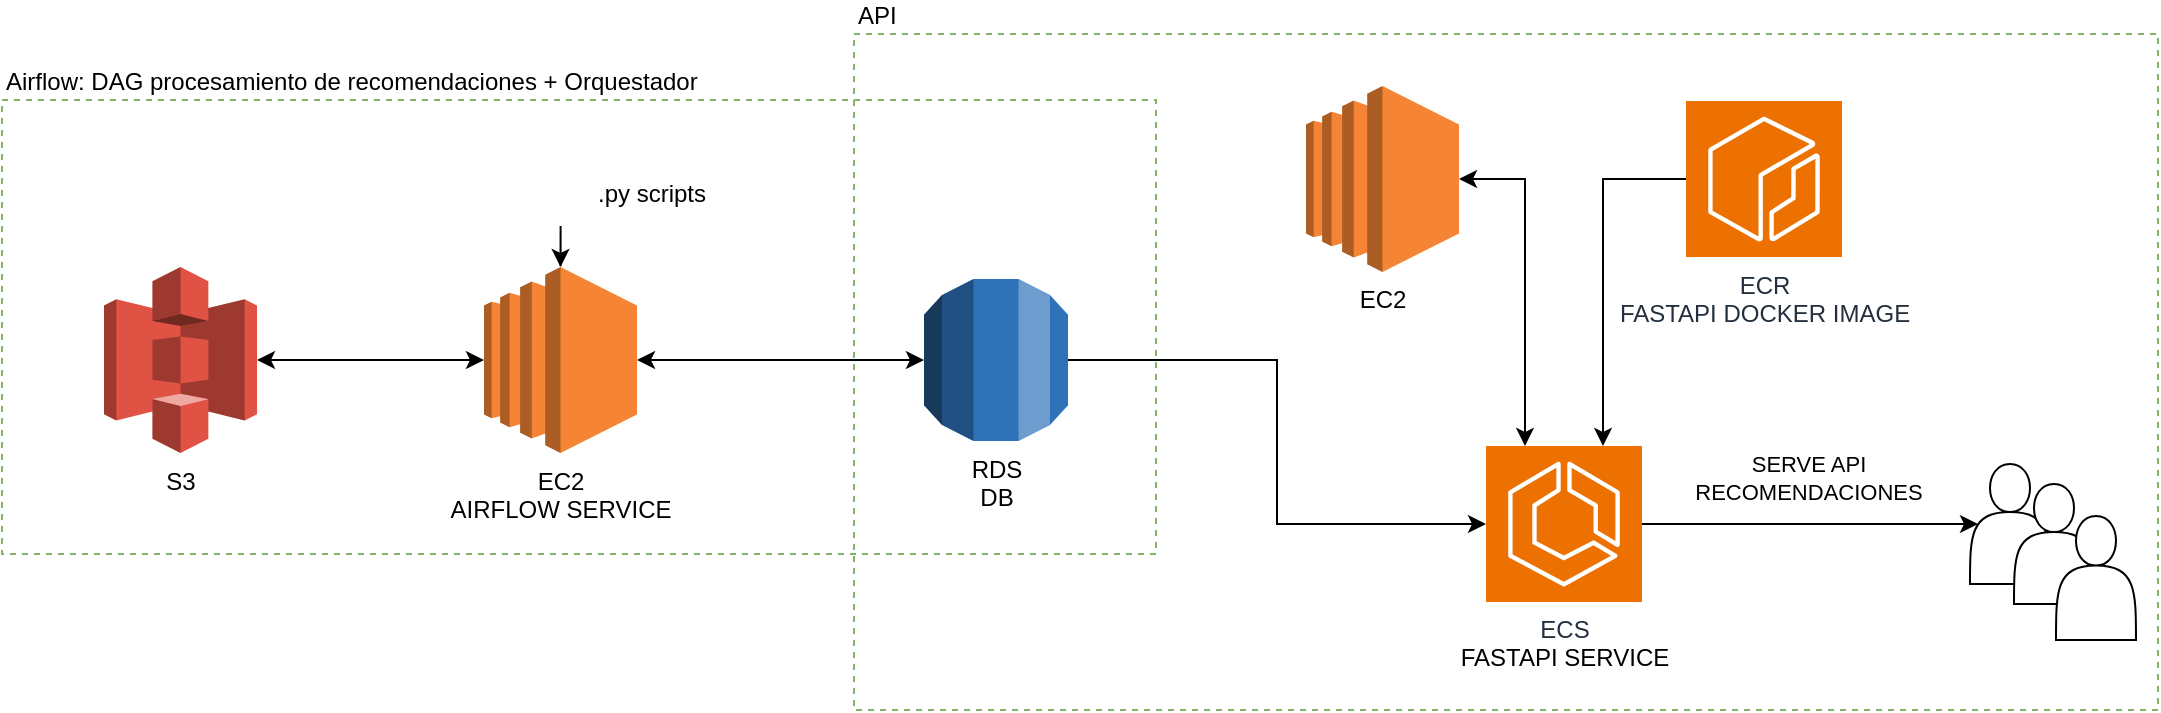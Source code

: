 <mxfile version="24.4.4" type="google">
  <diagram name="Page-1" id="NstQIeL0DvEaPiag2uOp">
    <mxGraphModel grid="0" page="0" gridSize="10" guides="1" tooltips="1" connect="1" arrows="1" fold="1" pageScale="1" pageWidth="827" pageHeight="1169" math="0" shadow="0">
      <root>
        <mxCell id="0" />
        <mxCell id="1" parent="0" />
        <mxCell id="eOV8oYTMhGz68HNmlypS-21" value="Airflow: DAG procesamiento de recomendaciones + Orquestador" style="rounded=0;whiteSpace=wrap;html=1;fillColor=none;dashed=1;strokeColor=#82b366;align=left;verticalAlign=bottom;horizontal=1;labelPosition=center;verticalLabelPosition=top;" vertex="1" parent="1">
          <mxGeometry x="29" y="519" width="577" height="227" as="geometry" />
        </mxCell>
        <mxCell id="eOV8oYTMhGz68HNmlypS-22" value="API" style="rounded=0;whiteSpace=wrap;html=1;fillColor=none;dashed=1;strokeColor=#82b366;align=left;verticalAlign=bottom;horizontal=1;labelPosition=center;verticalLabelPosition=top;" vertex="1" parent="1">
          <mxGeometry x="455" y="486" width="652" height="338" as="geometry" />
        </mxCell>
        <mxCell id="eOV8oYTMhGz68HNmlypS-1" value="S3" style="outlineConnect=0;dashed=0;verticalLabelPosition=bottom;verticalAlign=top;align=center;html=1;shape=mxgraph.aws3.s3;fillColor=#E05243;gradientColor=none;" vertex="1" parent="1">
          <mxGeometry x="80" y="602.5" width="76.5" height="93" as="geometry" />
        </mxCell>
        <mxCell id="eOV8oYTMhGz68HNmlypS-2" value="EC2&lt;div&gt;AIRFLOW SERVICE&lt;/div&gt;" style="outlineConnect=0;dashed=0;verticalLabelPosition=bottom;verticalAlign=top;align=center;html=1;shape=mxgraph.aws3.ec2;fillColor=#F58534;gradientColor=none;" vertex="1" parent="1">
          <mxGeometry x="270" y="602.5" width="76.5" height="93" as="geometry" />
        </mxCell>
        <mxCell id="eOV8oYTMhGz68HNmlypS-3" value="RDS&lt;div&gt;DB&lt;/div&gt;" style="outlineConnect=0;dashed=0;verticalLabelPosition=bottom;verticalAlign=top;align=center;html=1;shape=mxgraph.aws3.rds;fillColor=#2E73B8;gradientColor=none;" vertex="1" parent="1">
          <mxGeometry x="490" y="608.5" width="72" height="81" as="geometry" />
        </mxCell>
        <mxCell id="eOV8oYTMhGz68HNmlypS-15" style="edgeStyle=orthogonalEdgeStyle;rounded=0;orthogonalLoop=1;jettySize=auto;html=1;entryX=0.1;entryY=0.5;entryDx=0;entryDy=0;entryPerimeter=0;" edge="1" parent="1" source="eOV8oYTMhGz68HNmlypS-4" target="eOV8oYTMhGz68HNmlypS-10">
          <mxGeometry relative="1" as="geometry">
            <mxPoint x="971" y="649" as="targetPoint" />
          </mxGeometry>
        </mxCell>
        <mxCell id="eOV8oYTMhGz68HNmlypS-16" value="SERVE API&lt;div&gt;RECOMENDACIONES&lt;/div&gt;" style="edgeLabel;html=1;align=center;verticalAlign=middle;resizable=0;points=[];" connectable="0" vertex="1" parent="eOV8oYTMhGz68HNmlypS-15">
          <mxGeometry x="-0.069" y="2" relative="1" as="geometry">
            <mxPoint x="5" y="-21" as="offset" />
          </mxGeometry>
        </mxCell>
        <mxCell id="eOV8oYTMhGz68HNmlypS-4" value="ECS&lt;div&gt;&lt;span style=&quot;color: rgb(0, 0, 0);&quot;&gt;FASTAPI SERVICE&lt;/span&gt;&lt;br&gt;&lt;/div&gt;" style="sketch=0;points=[[0,0,0],[0.25,0,0],[0.5,0,0],[0.75,0,0],[1,0,0],[0,1,0],[0.25,1,0],[0.5,1,0],[0.75,1,0],[1,1,0],[0,0.25,0],[0,0.5,0],[0,0.75,0],[1,0.25,0],[1,0.5,0],[1,0.75,0]];outlineConnect=0;fontColor=#232F3E;fillColor=#ED7100;strokeColor=#ffffff;dashed=0;verticalLabelPosition=bottom;verticalAlign=top;align=center;html=1;fontSize=12;fontStyle=0;aspect=fixed;shape=mxgraph.aws4.resourceIcon;resIcon=mxgraph.aws4.ecs;" vertex="1" parent="1">
          <mxGeometry x="771" y="692" width="78" height="78" as="geometry" />
        </mxCell>
        <mxCell id="eOV8oYTMhGz68HNmlypS-5" value="ECR&lt;div&gt;FASTAPI DOCKER IMAGE&lt;/div&gt;" style="sketch=0;points=[[0,0,0],[0.25,0,0],[0.5,0,0],[0.75,0,0],[1,0,0],[0,1,0],[0.25,1,0],[0.5,1,0],[0.75,1,0],[1,1,0],[0,0.25,0],[0,0.5,0],[0,0.75,0],[1,0.25,0],[1,0.5,0],[1,0.75,0]];outlineConnect=0;fontColor=#232F3E;fillColor=#ED7100;strokeColor=#ffffff;dashed=0;verticalLabelPosition=bottom;verticalAlign=top;align=center;html=1;fontSize=12;fontStyle=0;aspect=fixed;shape=mxgraph.aws4.resourceIcon;resIcon=mxgraph.aws4.ecr;" vertex="1" parent="1">
          <mxGeometry x="871" y="519.5" width="78" height="78" as="geometry" />
        </mxCell>
        <mxCell id="eOV8oYTMhGz68HNmlypS-6" value="EC2" style="outlineConnect=0;dashed=0;verticalLabelPosition=bottom;verticalAlign=top;align=center;html=1;shape=mxgraph.aws3.ec2;fillColor=#F58534;gradientColor=none;" vertex="1" parent="1">
          <mxGeometry x="681" y="512" width="76.5" height="93" as="geometry" />
        </mxCell>
        <mxCell id="eOV8oYTMhGz68HNmlypS-7" style="edgeStyle=orthogonalEdgeStyle;rounded=0;orthogonalLoop=1;jettySize=auto;html=1;entryX=0.25;entryY=0;entryDx=0;entryDy=0;entryPerimeter=0;startArrow=classic;startFill=1;" edge="1" parent="1" source="eOV8oYTMhGz68HNmlypS-6" target="eOV8oYTMhGz68HNmlypS-4">
          <mxGeometry relative="1" as="geometry">
            <mxPoint x="810" y="610" as="targetPoint" />
          </mxGeometry>
        </mxCell>
        <mxCell id="eOV8oYTMhGz68HNmlypS-8" style="edgeStyle=orthogonalEdgeStyle;rounded=0;orthogonalLoop=1;jettySize=auto;html=1;entryX=0.75;entryY=0;entryDx=0;entryDy=0;entryPerimeter=0;" edge="1" parent="1" source="eOV8oYTMhGz68HNmlypS-5" target="eOV8oYTMhGz68HNmlypS-4">
          <mxGeometry relative="1" as="geometry" />
        </mxCell>
        <mxCell id="eOV8oYTMhGz68HNmlypS-13" value="" style="group" connectable="0" vertex="1" parent="1">
          <mxGeometry x="1013" y="701" width="80" height="88" as="geometry" />
        </mxCell>
        <mxCell id="eOV8oYTMhGz68HNmlypS-10" value="" style="shape=actor;whiteSpace=wrap;html=1;" vertex="1" parent="eOV8oYTMhGz68HNmlypS-13">
          <mxGeometry width="40" height="60" as="geometry" />
        </mxCell>
        <mxCell id="eOV8oYTMhGz68HNmlypS-11" value="" style="shape=actor;whiteSpace=wrap;html=1;" vertex="1" parent="eOV8oYTMhGz68HNmlypS-13">
          <mxGeometry x="22" y="10" width="40" height="60" as="geometry" />
        </mxCell>
        <mxCell id="eOV8oYTMhGz68HNmlypS-12" value="" style="shape=actor;whiteSpace=wrap;html=1;" vertex="1" parent="eOV8oYTMhGz68HNmlypS-13">
          <mxGeometry x="43" y="26" width="40" height="62" as="geometry" />
        </mxCell>
        <mxCell id="eOV8oYTMhGz68HNmlypS-18" style="edgeStyle=orthogonalEdgeStyle;rounded=0;orthogonalLoop=1;jettySize=auto;html=1;entryX=1;entryY=0.5;entryDx=0;entryDy=0;entryPerimeter=0;startArrow=classic;startFill=1;" edge="1" parent="1" source="eOV8oYTMhGz68HNmlypS-2" target="eOV8oYTMhGz68HNmlypS-1">
          <mxGeometry relative="1" as="geometry" />
        </mxCell>
        <mxCell id="eOV8oYTMhGz68HNmlypS-19" style="edgeStyle=orthogonalEdgeStyle;rounded=0;orthogonalLoop=1;jettySize=auto;html=1;entryX=0;entryY=0.5;entryDx=0;entryDy=0;entryPerimeter=0;startArrow=classic;startFill=1;" edge="1" parent="1" source="eOV8oYTMhGz68HNmlypS-2" target="eOV8oYTMhGz68HNmlypS-3">
          <mxGeometry relative="1" as="geometry" />
        </mxCell>
        <mxCell id="eOV8oYTMhGz68HNmlypS-20" style="edgeStyle=orthogonalEdgeStyle;rounded=0;orthogonalLoop=1;jettySize=auto;html=1;entryX=0;entryY=0.5;entryDx=0;entryDy=0;entryPerimeter=0;" edge="1" parent="1" source="eOV8oYTMhGz68HNmlypS-3" target="eOV8oYTMhGz68HNmlypS-4">
          <mxGeometry relative="1" as="geometry" />
        </mxCell>
        <mxCell id="eOV8oYTMhGz68HNmlypS-25" value=".py scripts" style="shape=image;html=1;verticalAlign=middle;verticalLabelPosition=middle;labelBackgroundColor=#ffffff;imageAspect=0;aspect=fixed;image=https://cdn1.iconfinder.com/data/icons/ionicons-fill-vol-2/512/logo-python-128.png;labelPosition=right;align=left;" vertex="1" parent="1">
          <mxGeometry x="291.75" y="549" width="33" height="33" as="geometry" />
        </mxCell>
        <mxCell id="eOV8oYTMhGz68HNmlypS-26" style="edgeStyle=orthogonalEdgeStyle;rounded=0;orthogonalLoop=1;jettySize=auto;html=1;entryX=0.5;entryY=0;entryDx=0;entryDy=0;entryPerimeter=0;" edge="1" parent="1" source="eOV8oYTMhGz68HNmlypS-25" target="eOV8oYTMhGz68HNmlypS-2">
          <mxGeometry relative="1" as="geometry" />
        </mxCell>
      </root>
    </mxGraphModel>
  </diagram>
</mxfile>
